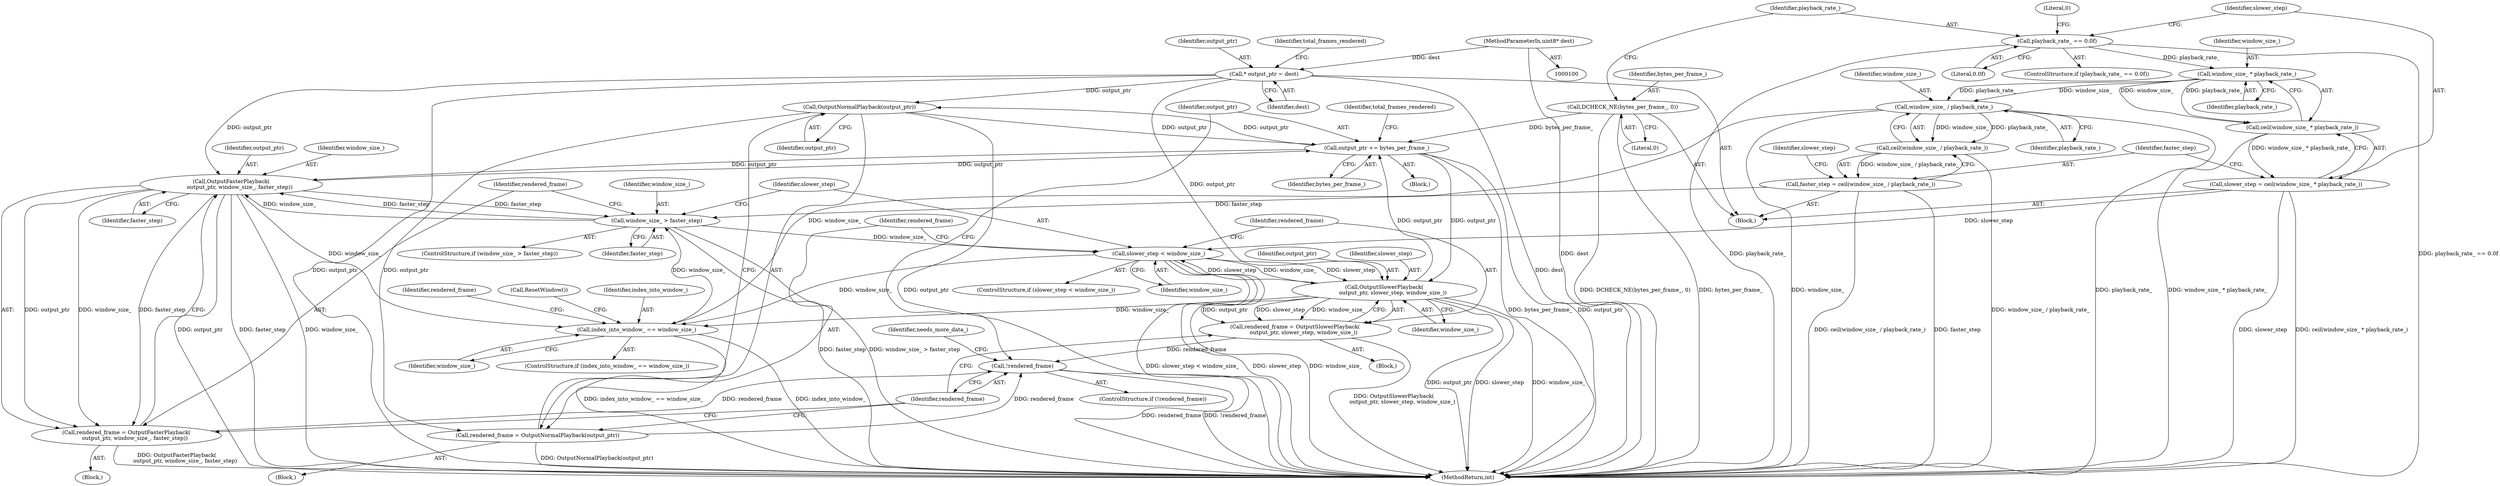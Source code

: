 digraph "0_Chrome_802ecdb9cee0d66fe546bdf24e98150f8f716ad8@pointer" {
"1000182" [label="(Call,OutputNormalPlayback(output_ptr))"];
"1000138" [label="(Call,* output_ptr = dest)"];
"1000101" [label="(MethodParameterIn,uint8* dest)"];
"1000192" [label="(Call,output_ptr += bytes_per_frame_)"];
"1000104" [label="(Call,DCHECK_NE(bytes_per_frame_, 0))"];
"1000162" [label="(Call,OutputFasterPlayback(\n          output_ptr, window_size_, faster_step))"];
"1000156" [label="(Call,window_size_ > faster_step)"];
"1000147" [label="(Call,index_into_window_ == window_size_)"];
"1000124" [label="(Call,window_size_ / playback_rate_)"];
"1000117" [label="(Call,window_size_ * playback_rate_)"];
"1000108" [label="(Call,playback_rate_ == 0.0f)"];
"1000174" [label="(Call,OutputSlowerPlayback(\n          output_ptr, slower_step, window_size_))"];
"1000168" [label="(Call,slower_step < window_size_)"];
"1000114" [label="(Call,slower_step = ceil(window_size_ * playback_rate_))"];
"1000116" [label="(Call,ceil(window_size_ * playback_rate_))"];
"1000121" [label="(Call,faster_step = ceil(window_size_ / playback_rate_))"];
"1000123" [label="(Call,ceil(window_size_ / playback_rate_))"];
"1000182" [label="(Call,OutputNormalPlayback(output_ptr))"];
"1000180" [label="(Call,rendered_frame = OutputNormalPlayback(output_ptr))"];
"1000185" [label="(Call,!rendered_frame)"];
"1000172" [label="(Call,rendered_frame = OutputSlowerPlayback(\n          output_ptr, slower_step, window_size_))"];
"1000160" [label="(Call,rendered_frame = OutputFasterPlayback(\n          output_ptr, window_size_, faster_step))"];
"1000110" [label="(Literal,0.0f)"];
"1000199" [label="(MethodReturn,int)"];
"1000159" [label="(Block,)"];
"1000182" [label="(Call,OutputNormalPlayback(output_ptr))"];
"1000170" [label="(Identifier,window_size_)"];
"1000177" [label="(Identifier,window_size_)"];
"1000158" [label="(Identifier,faster_step)"];
"1000162" [label="(Call,OutputFasterPlayback(\n          output_ptr, window_size_, faster_step))"];
"1000173" [label="(Identifier,rendered_frame)"];
"1000174" [label="(Call,OutputSlowerPlayback(\n          output_ptr, slower_step, window_size_))"];
"1000112" [label="(Literal,0)"];
"1000169" [label="(Identifier,slower_step)"];
"1000153" [label="(Identifier,rendered_frame)"];
"1000107" [label="(ControlStructure,if (playback_rate_ == 0.0f))"];
"1000186" [label="(Identifier,rendered_frame)"];
"1000163" [label="(Identifier,output_ptr)"];
"1000181" [label="(Identifier,rendered_frame)"];
"1000106" [label="(Literal,0)"];
"1000147" [label="(Call,index_into_window_ == window_size_)"];
"1000119" [label="(Identifier,playback_rate_)"];
"1000194" [label="(Identifier,bytes_per_frame_)"];
"1000116" [label="(Call,ceil(window_size_ * playback_rate_))"];
"1000184" [label="(ControlStructure,if (!rendered_frame))"];
"1000172" [label="(Call,rendered_frame = OutputSlowerPlayback(\n          output_ptr, slower_step, window_size_))"];
"1000124" [label="(Call,window_size_ / playback_rate_)"];
"1000189" [label="(Identifier,needs_more_data_)"];
"1000175" [label="(Identifier,output_ptr)"];
"1000123" [label="(Call,ceil(window_size_ / playback_rate_))"];
"1000101" [label="(MethodParameterIn,uint8* dest)"];
"1000122" [label="(Identifier,faster_step)"];
"1000126" [label="(Identifier,playback_rate_)"];
"1000109" [label="(Identifier,playback_rate_)"];
"1000160" [label="(Call,rendered_frame = OutputFasterPlayback(\n          output_ptr, window_size_, faster_step))"];
"1000164" [label="(Identifier,window_size_)"];
"1000118" [label="(Identifier,window_size_)"];
"1000161" [label="(Identifier,rendered_frame)"];
"1000196" [label="(Identifier,total_frames_rendered)"];
"1000155" [label="(ControlStructure,if (window_size_ > faster_step))"];
"1000157" [label="(Identifier,window_size_)"];
"1000115" [label="(Identifier,slower_step)"];
"1000139" [label="(Identifier,output_ptr)"];
"1000176" [label="(Identifier,slower_step)"];
"1000140" [label="(Identifier,dest)"];
"1000193" [label="(Identifier,output_ptr)"];
"1000145" [label="(Block,)"];
"1000105" [label="(Identifier,bytes_per_frame_)"];
"1000165" [label="(Identifier,faster_step)"];
"1000156" [label="(Call,window_size_ > faster_step)"];
"1000149" [label="(Identifier,window_size_)"];
"1000192" [label="(Call,output_ptr += bytes_per_frame_)"];
"1000117" [label="(Call,window_size_ * playback_rate_)"];
"1000143" [label="(Identifier,total_frames_rendered)"];
"1000183" [label="(Identifier,output_ptr)"];
"1000121" [label="(Call,faster_step = ceil(window_size_ / playback_rate_))"];
"1000104" [label="(Call,DCHECK_NE(bytes_per_frame_, 0))"];
"1000180" [label="(Call,rendered_frame = OutputNormalPlayback(output_ptr))"];
"1000103" [label="(Block,)"];
"1000114" [label="(Call,slower_step = ceil(window_size_ * playback_rate_))"];
"1000129" [label="(Identifier,slower_step)"];
"1000150" [label="(Call,ResetWindow())"];
"1000146" [label="(ControlStructure,if (index_into_window_ == window_size_))"];
"1000108" [label="(Call,playback_rate_ == 0.0f)"];
"1000167" [label="(ControlStructure,if (slower_step < window_size_))"];
"1000125" [label="(Identifier,window_size_)"];
"1000171" [label="(Block,)"];
"1000168" [label="(Call,slower_step < window_size_)"];
"1000185" [label="(Call,!rendered_frame)"];
"1000148" [label="(Identifier,index_into_window_)"];
"1000138" [label="(Call,* output_ptr = dest)"];
"1000179" [label="(Block,)"];
"1000182" -> "1000180"  [label="AST: "];
"1000182" -> "1000183"  [label="CFG: "];
"1000183" -> "1000182"  [label="AST: "];
"1000180" -> "1000182"  [label="CFG: "];
"1000182" -> "1000199"  [label="DDG: output_ptr"];
"1000182" -> "1000180"  [label="DDG: output_ptr"];
"1000138" -> "1000182"  [label="DDG: output_ptr"];
"1000192" -> "1000182"  [label="DDG: output_ptr"];
"1000182" -> "1000192"  [label="DDG: output_ptr"];
"1000138" -> "1000103"  [label="AST: "];
"1000138" -> "1000140"  [label="CFG: "];
"1000139" -> "1000138"  [label="AST: "];
"1000140" -> "1000138"  [label="AST: "];
"1000143" -> "1000138"  [label="CFG: "];
"1000138" -> "1000199"  [label="DDG: output_ptr"];
"1000138" -> "1000199"  [label="DDG: dest"];
"1000101" -> "1000138"  [label="DDG: dest"];
"1000138" -> "1000162"  [label="DDG: output_ptr"];
"1000138" -> "1000174"  [label="DDG: output_ptr"];
"1000101" -> "1000100"  [label="AST: "];
"1000101" -> "1000199"  [label="DDG: dest"];
"1000192" -> "1000145"  [label="AST: "];
"1000192" -> "1000194"  [label="CFG: "];
"1000193" -> "1000192"  [label="AST: "];
"1000194" -> "1000192"  [label="AST: "];
"1000196" -> "1000192"  [label="CFG: "];
"1000192" -> "1000199"  [label="DDG: bytes_per_frame_"];
"1000192" -> "1000199"  [label="DDG: output_ptr"];
"1000192" -> "1000162"  [label="DDG: output_ptr"];
"1000192" -> "1000174"  [label="DDG: output_ptr"];
"1000104" -> "1000192"  [label="DDG: bytes_per_frame_"];
"1000162" -> "1000192"  [label="DDG: output_ptr"];
"1000174" -> "1000192"  [label="DDG: output_ptr"];
"1000104" -> "1000103"  [label="AST: "];
"1000104" -> "1000106"  [label="CFG: "];
"1000105" -> "1000104"  [label="AST: "];
"1000106" -> "1000104"  [label="AST: "];
"1000109" -> "1000104"  [label="CFG: "];
"1000104" -> "1000199"  [label="DDG: DCHECK_NE(bytes_per_frame_, 0)"];
"1000104" -> "1000199"  [label="DDG: bytes_per_frame_"];
"1000162" -> "1000160"  [label="AST: "];
"1000162" -> "1000165"  [label="CFG: "];
"1000163" -> "1000162"  [label="AST: "];
"1000164" -> "1000162"  [label="AST: "];
"1000165" -> "1000162"  [label="AST: "];
"1000160" -> "1000162"  [label="CFG: "];
"1000162" -> "1000199"  [label="DDG: window_size_"];
"1000162" -> "1000199"  [label="DDG: output_ptr"];
"1000162" -> "1000199"  [label="DDG: faster_step"];
"1000162" -> "1000147"  [label="DDG: window_size_"];
"1000162" -> "1000156"  [label="DDG: faster_step"];
"1000162" -> "1000160"  [label="DDG: output_ptr"];
"1000162" -> "1000160"  [label="DDG: window_size_"];
"1000162" -> "1000160"  [label="DDG: faster_step"];
"1000156" -> "1000162"  [label="DDG: window_size_"];
"1000156" -> "1000162"  [label="DDG: faster_step"];
"1000156" -> "1000155"  [label="AST: "];
"1000156" -> "1000158"  [label="CFG: "];
"1000157" -> "1000156"  [label="AST: "];
"1000158" -> "1000156"  [label="AST: "];
"1000161" -> "1000156"  [label="CFG: "];
"1000169" -> "1000156"  [label="CFG: "];
"1000156" -> "1000199"  [label="DDG: faster_step"];
"1000156" -> "1000199"  [label="DDG: window_size_ > faster_step"];
"1000147" -> "1000156"  [label="DDG: window_size_"];
"1000121" -> "1000156"  [label="DDG: faster_step"];
"1000156" -> "1000168"  [label="DDG: window_size_"];
"1000147" -> "1000146"  [label="AST: "];
"1000147" -> "1000149"  [label="CFG: "];
"1000148" -> "1000147"  [label="AST: "];
"1000149" -> "1000147"  [label="AST: "];
"1000150" -> "1000147"  [label="CFG: "];
"1000153" -> "1000147"  [label="CFG: "];
"1000147" -> "1000199"  [label="DDG: index_into_window_"];
"1000147" -> "1000199"  [label="DDG: index_into_window_ == window_size_"];
"1000124" -> "1000147"  [label="DDG: window_size_"];
"1000174" -> "1000147"  [label="DDG: window_size_"];
"1000168" -> "1000147"  [label="DDG: window_size_"];
"1000124" -> "1000123"  [label="AST: "];
"1000124" -> "1000126"  [label="CFG: "];
"1000125" -> "1000124"  [label="AST: "];
"1000126" -> "1000124"  [label="AST: "];
"1000123" -> "1000124"  [label="CFG: "];
"1000124" -> "1000199"  [label="DDG: playback_rate_"];
"1000124" -> "1000199"  [label="DDG: window_size_"];
"1000124" -> "1000123"  [label="DDG: window_size_"];
"1000124" -> "1000123"  [label="DDG: playback_rate_"];
"1000117" -> "1000124"  [label="DDG: window_size_"];
"1000117" -> "1000124"  [label="DDG: playback_rate_"];
"1000117" -> "1000116"  [label="AST: "];
"1000117" -> "1000119"  [label="CFG: "];
"1000118" -> "1000117"  [label="AST: "];
"1000119" -> "1000117"  [label="AST: "];
"1000116" -> "1000117"  [label="CFG: "];
"1000117" -> "1000116"  [label="DDG: window_size_"];
"1000117" -> "1000116"  [label="DDG: playback_rate_"];
"1000108" -> "1000117"  [label="DDG: playback_rate_"];
"1000108" -> "1000107"  [label="AST: "];
"1000108" -> "1000110"  [label="CFG: "];
"1000109" -> "1000108"  [label="AST: "];
"1000110" -> "1000108"  [label="AST: "];
"1000112" -> "1000108"  [label="CFG: "];
"1000115" -> "1000108"  [label="CFG: "];
"1000108" -> "1000199"  [label="DDG: playback_rate_ == 0.0f"];
"1000108" -> "1000199"  [label="DDG: playback_rate_"];
"1000174" -> "1000172"  [label="AST: "];
"1000174" -> "1000177"  [label="CFG: "];
"1000175" -> "1000174"  [label="AST: "];
"1000176" -> "1000174"  [label="AST: "];
"1000177" -> "1000174"  [label="AST: "];
"1000172" -> "1000174"  [label="CFG: "];
"1000174" -> "1000199"  [label="DDG: slower_step"];
"1000174" -> "1000199"  [label="DDG: window_size_"];
"1000174" -> "1000199"  [label="DDG: output_ptr"];
"1000174" -> "1000168"  [label="DDG: slower_step"];
"1000174" -> "1000172"  [label="DDG: output_ptr"];
"1000174" -> "1000172"  [label="DDG: slower_step"];
"1000174" -> "1000172"  [label="DDG: window_size_"];
"1000168" -> "1000174"  [label="DDG: slower_step"];
"1000168" -> "1000174"  [label="DDG: window_size_"];
"1000168" -> "1000167"  [label="AST: "];
"1000168" -> "1000170"  [label="CFG: "];
"1000169" -> "1000168"  [label="AST: "];
"1000170" -> "1000168"  [label="AST: "];
"1000173" -> "1000168"  [label="CFG: "];
"1000181" -> "1000168"  [label="CFG: "];
"1000168" -> "1000199"  [label="DDG: slower_step < window_size_"];
"1000168" -> "1000199"  [label="DDG: slower_step"];
"1000168" -> "1000199"  [label="DDG: window_size_"];
"1000114" -> "1000168"  [label="DDG: slower_step"];
"1000114" -> "1000103"  [label="AST: "];
"1000114" -> "1000116"  [label="CFG: "];
"1000115" -> "1000114"  [label="AST: "];
"1000116" -> "1000114"  [label="AST: "];
"1000122" -> "1000114"  [label="CFG: "];
"1000114" -> "1000199"  [label="DDG: slower_step"];
"1000114" -> "1000199"  [label="DDG: ceil(window_size_ * playback_rate_)"];
"1000116" -> "1000114"  [label="DDG: window_size_ * playback_rate_"];
"1000116" -> "1000199"  [label="DDG: window_size_ * playback_rate_"];
"1000121" -> "1000103"  [label="AST: "];
"1000121" -> "1000123"  [label="CFG: "];
"1000122" -> "1000121"  [label="AST: "];
"1000123" -> "1000121"  [label="AST: "];
"1000129" -> "1000121"  [label="CFG: "];
"1000121" -> "1000199"  [label="DDG: ceil(window_size_ / playback_rate_)"];
"1000121" -> "1000199"  [label="DDG: faster_step"];
"1000123" -> "1000121"  [label="DDG: window_size_ / playback_rate_"];
"1000123" -> "1000199"  [label="DDG: window_size_ / playback_rate_"];
"1000180" -> "1000179"  [label="AST: "];
"1000181" -> "1000180"  [label="AST: "];
"1000186" -> "1000180"  [label="CFG: "];
"1000180" -> "1000199"  [label="DDG: OutputNormalPlayback(output_ptr)"];
"1000180" -> "1000185"  [label="DDG: rendered_frame"];
"1000185" -> "1000184"  [label="AST: "];
"1000185" -> "1000186"  [label="CFG: "];
"1000186" -> "1000185"  [label="AST: "];
"1000189" -> "1000185"  [label="CFG: "];
"1000193" -> "1000185"  [label="CFG: "];
"1000185" -> "1000199"  [label="DDG: !rendered_frame"];
"1000185" -> "1000199"  [label="DDG: rendered_frame"];
"1000172" -> "1000185"  [label="DDG: rendered_frame"];
"1000160" -> "1000185"  [label="DDG: rendered_frame"];
"1000172" -> "1000171"  [label="AST: "];
"1000173" -> "1000172"  [label="AST: "];
"1000186" -> "1000172"  [label="CFG: "];
"1000172" -> "1000199"  [label="DDG: OutputSlowerPlayback(\n          output_ptr, slower_step, window_size_)"];
"1000160" -> "1000159"  [label="AST: "];
"1000161" -> "1000160"  [label="AST: "];
"1000186" -> "1000160"  [label="CFG: "];
"1000160" -> "1000199"  [label="DDG: OutputFasterPlayback(\n          output_ptr, window_size_, faster_step)"];
}
